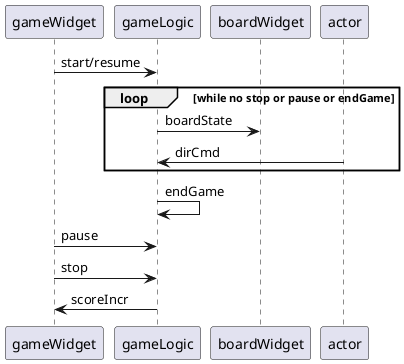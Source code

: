@startuml
gameWidget -> gameLogic : start/resume
loop while no stop or pause or endGame
gameLogic -> boardWidget : boardState
actor -> gameLogic : dirCmd
end
gameLogic -> gameLogic : endGame
gameWidget -> gameLogic :pause
gameWidget -> gameLogic :stop
gameLogic -> gameWidget :scoreIncr
@enduml

@startuml
gameWidget -> statWidget :showStats
gameLogic -> stats :scoreIncr
stats -> statWidget : updatedStat
statWidget -> gameWidget : leaveStats
@enduml

@startuml
gameWidget -> actor :startTrain
actor -> gameLogic :pause
gameWidget -> actor :stopTrain
actor -> gameWidget :finishTraining
actor -> gameLogic : start/resume
@enduml

@startuml
gameWidget -> actorWidget : selectActor
actorWidget -> actor : changeActor
actorWidget -> gameWidget : changeActor
@enduml
